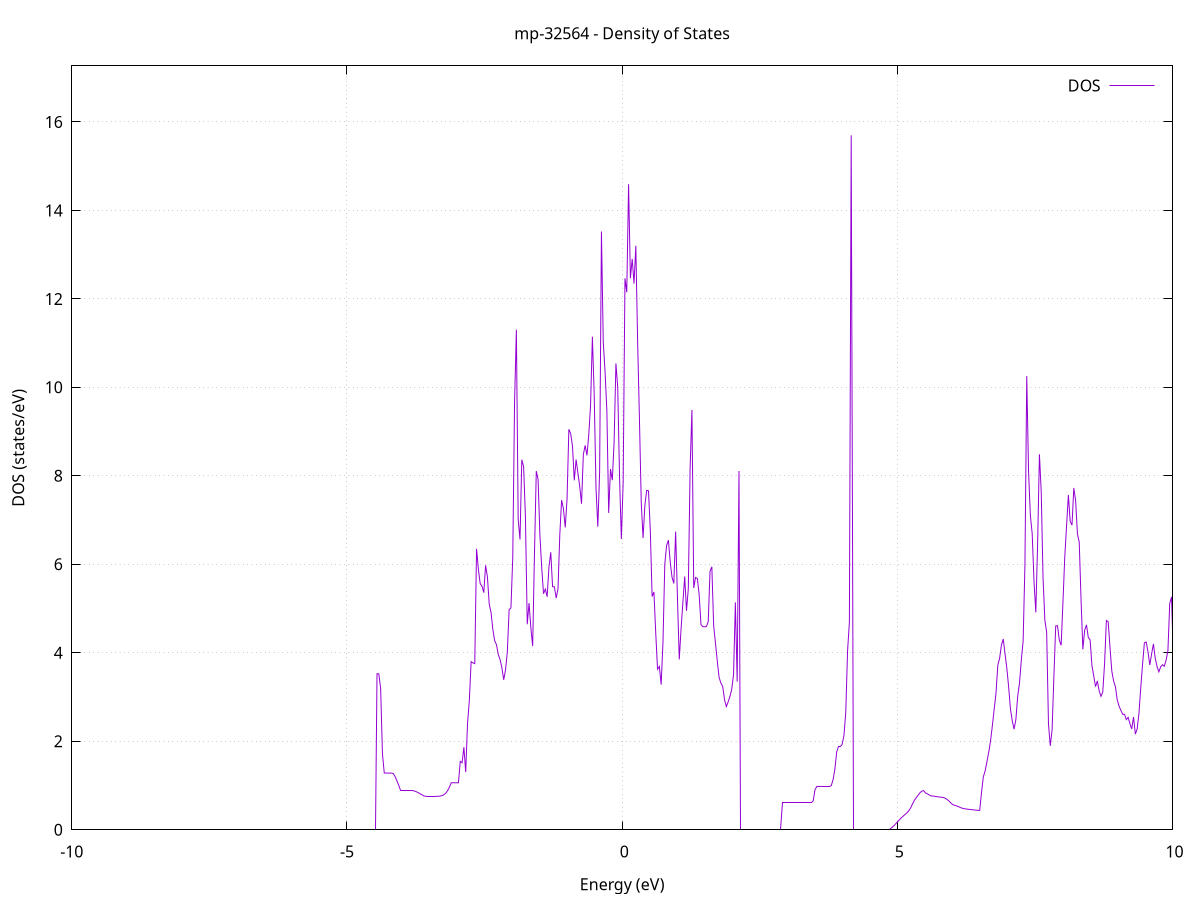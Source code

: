 set title 'mp-32564 - Density of States'
set xlabel 'Energy (eV)'
set ylabel 'DOS (states/eV)'
set grid
set xrange [-10:10]
set yrange [0:17.267]
set xzeroaxis lt -1
set terminal png size 800,600
set output 'mp-32564_dos_gnuplot.png'
plot '-' using 1:2 with lines title 'DOS'
-37.109200 0.000000
-37.076400 0.000000
-37.043500 0.000000
-37.010600 0.000000
-36.977700 0.000000
-36.944800 0.000000
-36.911900 0.000000
-36.879000 0.000000
-36.846200 0.000000
-36.813300 0.000000
-36.780400 0.000000
-36.747500 0.000000
-36.714600 0.000000
-36.681700 0.000000
-36.648900 0.000000
-36.616000 0.000000
-36.583100 0.000000
-36.550200 0.000000
-36.517300 0.000000
-36.484400 0.000000
-36.451500 0.000000
-36.418700 0.000000
-36.385800 0.000000
-36.352900 0.000000
-36.320000 0.000000
-36.287100 0.000000
-36.254200 0.000000
-36.221300 0.000000
-36.188500 0.000000
-36.155600 0.000000
-36.122700 0.000000
-36.089800 0.000000
-36.056900 0.000000
-36.024000 0.000000
-35.991100 0.000000
-35.958300 0.000000
-35.925400 0.000000
-35.892500 0.000000
-35.859600 0.000000
-35.826700 0.000000
-35.793800 0.000000
-35.760900 0.000000
-35.728100 0.000000
-35.695200 0.000000
-35.662300 0.000000
-35.629400 0.000000
-35.596500 0.000000
-35.563600 0.000000
-35.530700 0.000000
-35.497900 0.000000
-35.465000 0.000000
-35.432100 0.000000
-35.399200 0.000000
-35.366300 0.000000
-35.333400 0.000000
-35.300500 0.000000
-35.267700 0.000000
-35.234800 0.000000
-35.201900 0.000000
-35.169000 0.000000
-35.136100 0.000000
-35.103200 0.000000
-35.070300 0.000000
-35.037500 0.000000
-35.004600 0.000000
-34.971700 0.000000
-34.938800 0.000000
-34.905900 0.000000
-34.873000 0.000000
-34.840200 0.000000
-34.807300 0.000000
-34.774400 0.000000
-34.741500 0.000000
-34.708600 0.000000
-34.675700 0.000000
-34.642800 0.000000
-34.610000 0.000000
-34.577100 0.000000
-34.544200 0.000000
-34.511300 0.000000
-34.478400 0.000000
-34.445500 0.000000
-34.412600 0.000000
-34.379800 0.000000
-34.346900 0.000000
-34.314000 0.000000
-34.281100 0.000000
-34.248200 0.000000
-34.215300 0.000000
-34.182400 0.000000
-34.149600 0.000000
-34.116700 3.124300
-34.083800 14.519700
-34.050900 29.907400
-34.018000 23.714400
-33.985100 12.805600
-33.952200 0.000000
-33.919400 0.000000
-33.886500 0.000000
-33.853600 0.000000
-33.820700 0.000000
-33.787800 0.000000
-33.754900 0.000000
-33.722000 0.000000
-33.689200 0.000000
-33.656300 0.000000
-33.623400 0.000000
-33.590500 0.000000
-33.557600 0.000000
-33.524700 0.000000
-33.491800 0.000000
-33.459000 0.000000
-33.426100 0.000000
-33.393200 0.000000
-33.360300 0.000000
-33.327400 0.000000
-33.294500 0.000000
-33.261700 0.000000
-33.228800 0.000000
-33.195900 0.000000
-33.163000 0.000000
-33.130100 0.000000
-33.097200 0.000000
-33.064300 0.000000
-33.031500 0.000000
-32.998600 0.000000
-32.965700 0.000000
-32.932800 0.000000
-32.899900 0.000000
-32.867000 0.000000
-32.834100 0.000000
-32.801300 0.000000
-32.768400 0.000000
-32.735500 0.000000
-32.702600 0.000000
-32.669700 0.000000
-32.636800 0.000000
-32.603900 0.000000
-32.571100 0.000000
-32.538200 0.000000
-32.505300 0.000000
-32.472400 0.000000
-32.439500 0.000000
-32.406600 0.000000
-32.373700 0.000000
-32.340900 0.000000
-32.308000 0.000000
-32.275100 0.000000
-32.242200 0.000000
-32.209300 0.000000
-32.176400 0.000000
-32.143500 0.000000
-32.110700 0.000000
-32.077800 0.000000
-32.044900 0.000000
-32.012000 0.000000
-31.979100 0.000000
-31.946200 0.000000
-31.913300 0.000000
-31.880500 0.000000
-31.847600 0.000000
-31.814700 0.000000
-31.781800 0.000000
-31.748900 0.000000
-31.716000 0.000000
-31.683200 0.000000
-31.650300 0.000000
-31.617400 0.000000
-31.584500 0.000000
-31.551600 0.000000
-31.518700 0.000000
-31.485800 0.000000
-31.453000 0.000000
-31.420100 0.000000
-31.387200 0.000000
-31.354300 0.000000
-31.321400 0.000000
-31.288500 0.000000
-31.255600 0.000000
-31.222800 0.000000
-31.189900 0.000000
-31.157000 0.000000
-31.124100 0.000000
-31.091200 0.000000
-31.058300 0.000000
-31.025400 0.000000
-30.992600 0.000000
-30.959700 0.000000
-30.926800 0.000000
-30.893900 0.000000
-30.861000 0.000000
-30.828100 0.000000
-30.795200 0.000000
-30.762400 0.000000
-30.729500 0.000000
-30.696600 0.000000
-30.663700 0.000000
-30.630800 0.000000
-30.597900 0.000000
-30.565000 0.000000
-30.532200 0.000000
-30.499300 0.000000
-30.466400 0.000000
-30.433500 0.000000
-30.400600 0.000000
-30.367700 0.000000
-30.334800 0.000000
-30.302000 0.000000
-30.269100 0.000000
-30.236200 0.000000
-30.203300 0.000000
-30.170400 0.000000
-30.137500 0.000000
-30.104700 0.000000
-30.071800 0.000000
-30.038900 0.000000
-30.006000 0.000000
-29.973100 0.000000
-29.940200 0.000000
-29.907300 0.000000
-29.874500 0.000000
-29.841600 0.000000
-29.808700 0.000000
-29.775800 0.000000
-29.742900 0.000000
-29.710000 0.000000
-29.677100 0.000000
-29.644300 0.000000
-29.611400 0.000000
-29.578500 0.000000
-29.545600 0.000000
-29.512700 0.000000
-29.479800 0.000000
-29.446900 0.000000
-29.414100 0.000000
-29.381200 0.000000
-29.348300 0.000000
-29.315400 0.000000
-29.282500 0.000000
-29.249600 0.000000
-29.216700 0.000000
-29.183900 0.000000
-29.151000 0.000000
-29.118100 0.000000
-29.085200 0.000000
-29.052300 0.000000
-29.019400 0.000000
-28.986500 0.000000
-28.953700 0.000000
-28.920800 0.000000
-28.887900 0.000000
-28.855000 0.000000
-28.822100 0.000000
-28.789200 0.000000
-28.756300 0.000000
-28.723500 0.000000
-28.690600 0.000000
-28.657700 0.000000
-28.624800 0.000000
-28.591900 0.000000
-28.559000 0.000000
-28.526200 0.000000
-28.493300 0.000000
-28.460400 0.000000
-28.427500 0.000000
-28.394600 0.000000
-28.361700 0.000000
-28.328800 0.000000
-28.296000 0.000000
-28.263100 0.000000
-28.230200 0.000000
-28.197300 0.000000
-28.164400 0.000000
-28.131500 0.000000
-28.098600 0.000000
-28.065800 0.000000
-28.032900 0.000000
-28.000000 0.000000
-27.967100 0.000000
-27.934200 0.000000
-27.901300 0.000000
-27.868400 0.000000
-27.835600 0.000000
-27.802700 0.000000
-27.769800 0.000000
-27.736900 0.000000
-27.704000 0.000000
-27.671100 0.000000
-27.638200 0.000000
-27.605400 0.000000
-27.572500 0.000000
-27.539600 0.000000
-27.506700 0.000000
-27.473800 0.000000
-27.440900 0.000000
-27.408000 0.000000
-27.375200 0.000000
-27.342300 0.000000
-27.309400 0.000000
-27.276500 0.000000
-27.243600 0.000000
-27.210700 0.000000
-27.177800 0.000000
-27.145000 0.000000
-27.112100 0.000000
-27.079200 0.000000
-27.046300 0.000000
-27.013400 0.000000
-26.980500 0.000000
-26.947700 0.000000
-26.914800 0.000000
-26.881900 0.000000
-26.849000 0.000000
-26.816100 0.000000
-26.783200 0.000000
-26.750300 0.000000
-26.717500 0.000000
-26.684600 0.000000
-26.651700 0.000000
-26.618800 0.000000
-26.585900 0.000000
-26.553000 0.000000
-26.520100 0.000000
-26.487300 0.000000
-26.454400 0.000000
-26.421500 0.000000
-26.388600 0.000000
-26.355700 0.000000
-26.322800 0.000000
-26.289900 0.000000
-26.257100 0.000000
-26.224200 0.000000
-26.191300 0.000000
-26.158400 0.000000
-26.125500 0.000000
-26.092600 0.000000
-26.059700 0.000000
-26.026900 0.000000
-25.994000 0.000000
-25.961100 0.000000
-25.928200 0.000000
-25.895300 0.000000
-25.862400 0.000000
-25.829500 0.000000
-25.796700 0.000000
-25.763800 0.000000
-25.730900 0.000000
-25.698000 0.000000
-25.665100 0.000000
-25.632200 0.000000
-25.599300 0.000000
-25.566500 0.000000
-25.533600 0.000000
-25.500700 0.000000
-25.467800 0.000000
-25.434900 0.000000
-25.402000 0.000000
-25.369100 0.000000
-25.336300 0.000000
-25.303400 0.000000
-25.270500 0.000000
-25.237600 0.000000
-25.204700 0.000000
-25.171800 0.000000
-25.139000 0.000000
-25.106100 0.000000
-25.073200 0.000000
-25.040300 0.000000
-25.007400 0.000000
-24.974500 0.000000
-24.941600 0.000000
-24.908800 0.000000
-24.875900 0.000000
-24.843000 0.000000
-24.810100 0.000000
-24.777200 0.000000
-24.744300 0.000000
-24.711400 0.000000
-24.678600 0.000000
-24.645700 0.000000
-24.612800 0.000000
-24.579900 0.000000
-24.547000 0.000000
-24.514100 0.000000
-24.481200 0.000000
-24.448400 0.000000
-24.415500 0.000000
-24.382600 0.000000
-24.349700 0.000000
-24.316800 0.000000
-24.283900 0.000000
-24.251000 0.000000
-24.218200 0.000000
-24.185300 0.000000
-24.152400 0.000000
-24.119500 0.000000
-24.086600 0.000000
-24.053700 0.000000
-24.020800 0.000000
-23.988000 0.000000
-23.955100 0.000000
-23.922200 0.000000
-23.889300 0.000000
-23.856400 0.000000
-23.823500 0.000000
-23.790600 0.000000
-23.757800 0.000000
-23.724900 0.000000
-23.692000 0.000000
-23.659100 0.000000
-23.626200 0.000000
-23.593300 0.000000
-23.560500 0.000000
-23.527600 0.000000
-23.494700 0.000000
-23.461800 0.000000
-23.428900 0.000000
-23.396000 0.000000
-23.363100 0.000000
-23.330300 0.000000
-23.297400 0.000000
-23.264500 0.000000
-23.231600 0.000000
-23.198700 0.000000
-23.165800 0.000000
-23.132900 0.000000
-23.100100 0.000000
-23.067200 0.000000
-23.034300 0.000000
-23.001400 0.000000
-22.968500 0.000000
-22.935600 0.000000
-22.902700 0.000000
-22.869900 0.000000
-22.837000 0.000000
-22.804100 0.000000
-22.771200 0.000000
-22.738300 0.000000
-22.705400 0.000000
-22.672500 0.000000
-22.639700 0.000000
-22.606800 0.000000
-22.573900 0.000000
-22.541000 0.000000
-22.508100 0.000000
-22.475200 0.000000
-22.442300 0.000000
-22.409500 0.000000
-22.376600 0.000000
-22.343700 0.000000
-22.310800 0.000000
-22.277900 0.000000
-22.245000 0.000000
-22.212100 0.000000
-22.179300 0.000000
-22.146400 0.000000
-22.113500 0.000000
-22.080600 0.000000
-22.047700 0.000000
-22.014800 0.000000
-21.982000 0.000000
-21.949100 0.000000
-21.916200 0.000000
-21.883300 0.000000
-21.850400 0.000000
-21.817500 0.000000
-21.784600 0.000000
-21.751800 0.000000
-21.718900 0.000000
-21.686000 0.000000
-21.653100 0.000000
-21.620200 0.000000
-21.587300 0.000000
-21.554400 0.000000
-21.521600 0.000000
-21.488700 0.000000
-21.455800 0.000000
-21.422900 0.000000
-21.390000 0.000000
-21.357100 0.000000
-21.324200 0.000000
-21.291400 0.000000
-21.258500 0.000000
-21.225600 0.000000
-21.192700 0.000000
-21.159800 0.000000
-21.126900 0.000000
-21.094000 0.000000
-21.061200 0.000000
-21.028300 0.000000
-20.995400 0.000000
-20.962500 0.000000
-20.929600 0.000000
-20.896700 0.000000
-20.863800 0.000000
-20.831000 0.000000
-20.798100 0.000000
-20.765200 0.000000
-20.732300 0.000000
-20.699400 0.000000
-20.666500 0.000000
-20.633600 0.000000
-20.600800 0.000000
-20.567900 0.000000
-20.535000 0.000000
-20.502100 0.000000
-20.469200 0.000000
-20.436300 0.000000
-20.403500 0.000000
-20.370600 0.000000
-20.337700 0.000000
-20.304800 0.000000
-20.271900 0.000000
-20.239000 0.000000
-20.206100 0.000000
-20.173300 0.000000
-20.140400 0.000000
-20.107500 0.000000
-20.074600 0.000000
-20.041700 0.000000
-20.008800 0.000000
-19.975900 0.000000
-19.943100 0.000000
-19.910200 0.000000
-19.877300 0.000000
-19.844400 0.000000
-19.811500 0.000000
-19.778600 0.000000
-19.745700 0.000000
-19.712900 0.000000
-19.680000 0.000000
-19.647100 0.000000
-19.614200 0.000000
-19.581300 0.000000
-19.548400 0.000000
-19.515500 0.000000
-19.482700 0.000000
-19.449800 0.000000
-19.416900 0.000000
-19.384000 0.000000
-19.351100 0.000000
-19.318200 0.000000
-19.285300 0.000000
-19.252500 0.000000
-19.219600 0.000000
-19.186700 0.000000
-19.153800 0.000000
-19.120900 0.000000
-19.088000 0.000000
-19.055100 0.000000
-19.022300 0.000000
-18.989400 0.000000
-18.956500 0.000000
-18.923600 0.000000
-18.890700 0.000000
-18.857800 0.000000
-18.825000 0.000000
-18.792100 0.000000
-18.759200 0.000000
-18.726300 0.000000
-18.693400 0.000000
-18.660500 0.000000
-18.627600 0.000000
-18.594800 0.000000
-18.561900 1.484600
-18.529000 2.640000
-18.496100 2.798700
-18.463200 3.892300
-18.430300 3.100100
-18.397400 1.930200
-18.364600 1.930100
-18.331700 1.930200
-18.298800 1.710100
-18.265900 1.547000
-18.233000 1.371600
-18.200100 1.225100
-18.167200 1.225000
-18.134400 1.224900
-18.101500 1.224900
-18.068600 1.225000
-18.035700 1.225100
-18.002800 1.216600
-17.969900 1.100100
-17.937000 1.042100
-17.904200 1.041300
-17.871300 1.040700
-17.838400 1.040300
-17.805500 1.040100
-17.772600 1.040100
-17.739700 1.040400
-17.706800 1.040800
-17.674000 1.041500
-17.641100 1.479200
-17.608200 2.503300
-17.575300 3.203600
-17.542400 3.587600
-17.509500 4.790600
-17.476600 4.434200
-17.443800 4.286400
-17.410900 4.085200
-17.378000 3.907100
-17.345100 3.654500
-17.312200 3.456000
-17.279300 4.653300
-17.246500 9.707300
-17.213600 6.811600
-17.180700 5.179400
-17.147800 4.340000
-17.114900 4.343800
-17.082000 4.629200
-17.049100 1.401900
-17.016300 0.693000
-16.983400 1.055900
-16.950500 2.183800
-16.917600 3.000800
-16.884700 3.306000
-16.851800 3.811200
-16.818900 4.407200
-16.786100 5.432700
-16.753200 6.256700
-16.720300 5.898000
-16.687400 5.166200
-16.654500 5.164700
-16.621600 4.609600
-16.588700 4.813600
-16.555900 5.515800
-16.523000 5.970500
-16.490100 4.869200
-16.457200 5.095300
-16.424300 5.241100
-16.391400 5.539000
-16.358500 4.001900
-16.325700 3.519100
-16.292800 2.969600
-16.259900 2.548300
-16.227000 2.531600
-16.194100 2.677500
-16.161200 2.783500
-16.128300 3.080300
-16.095500 4.027100
-16.062600 4.206800
-16.029700 4.026100
-15.996800 4.161000
-15.963900 3.884300
-15.931000 3.565600
-15.898100 3.067400
-15.865300 2.803700
-15.832400 2.719100
-15.799500 2.699200
-15.766600 2.728000
-15.733700 2.806900
-15.700800 2.956700
-15.668000 3.182900
-15.635100 3.489900
-15.602200 4.297200
-15.569300 4.823300
-15.536400 4.872100
-15.503500 5.205500
-15.470600 5.637600
-15.437800 6.090600
-15.404900 6.305700
-15.372000 6.330400
-15.339100 5.769500
-15.306200 5.060400
-15.273300 4.018500
-15.240400 3.993100
-15.207600 5.205100
-15.174700 4.985600
-15.141800 4.822400
-15.108900 5.059400
-15.076000 5.352000
-15.043100 6.439200
-15.010200 6.671100
-14.977400 5.781700
-14.944500 6.097800
-14.911600 8.225700
-14.878700 6.917800
-14.845800 4.898600
-14.812900 4.015000
-14.780000 3.560500
-14.747200 3.493400
-14.714300 3.980400
-14.681400 3.633500
-14.648500 4.059400
-14.615600 4.195100
-14.582700 4.034100
-14.549800 4.256200
-14.517000 3.423300
-14.484100 3.101000
-14.451200 2.865900
-14.418300 2.916700
-14.385400 3.161700
-14.352500 3.307900
-14.319600 3.733000
-14.286800 5.712200
-14.253900 8.520500
-14.221000 6.037600
-14.188100 4.930700
-14.155200 4.404000
-14.122300 4.030100
-14.089400 4.734600
-14.056600 6.452200
-14.023700 8.718500
-13.990800 10.801000
-13.957900 15.650800
-13.925000 7.547200
-13.892100 6.920500
-13.859300 5.683100
-13.826400 5.550000
-13.793500 3.927200
-13.760600 3.411400
-13.727700 3.361800
-13.694800 3.546800
-13.661900 3.622300
-13.629100 4.108900
-13.596200 4.087600
-13.563300 3.785300
-13.530400 3.488200
-13.497500 3.543700
-13.464600 3.620200
-13.431700 3.804200
-13.398900 3.213900
-13.366000 3.492400
-13.333100 3.758300
-13.300200 3.740500
-13.267300 3.722100
-13.234400 3.921300
-13.201500 4.116300
-13.168700 4.747200
-13.135800 5.303900
-13.102900 5.615100
-13.070000 5.629100
-13.037100 6.494700
-13.004200 8.969000
-12.971300 10.083100
-12.938500 7.671200
-12.905600 3.220900
-12.872700 1.994700
-12.839800 1.821100
-12.806900 1.806800
-12.774000 1.796300
-12.741100 1.792100
-12.708300 1.837100
-12.675400 1.939800
-12.642500 1.926000
-12.609600 1.812300
-12.576700 1.246600
-12.543800 0.664900
-12.510900 0.000000
-12.478100 0.000000
-12.445200 0.000000
-12.412300 0.000000
-12.379400 0.000000
-12.346500 0.000000
-12.313600 0.000000
-12.280800 0.000000
-12.247900 0.000000
-12.215000 0.000000
-12.182100 0.000000
-12.149200 0.000000
-12.116300 0.000000
-12.083400 0.000000
-12.050600 0.000000
-12.017700 0.000000
-11.984800 0.000000
-11.951900 0.000000
-11.919000 0.000000
-11.886100 0.000000
-11.853200 0.000000
-11.820400 0.000000
-11.787500 0.000000
-11.754600 0.000000
-11.721700 0.000000
-11.688800 0.000000
-11.655900 0.000000
-11.623000 0.000000
-11.590200 0.000000
-11.557300 0.000000
-11.524400 0.000000
-11.491500 0.000000
-11.458600 0.000000
-11.425700 0.000000
-11.392800 0.000000
-11.360000 0.000000
-11.327100 0.000000
-11.294200 0.000000
-11.261300 0.000000
-11.228400 0.000000
-11.195500 0.000000
-11.162600 0.000000
-11.129800 0.000000
-11.096900 0.000000
-11.064000 0.000000
-11.031100 0.000000
-10.998200 0.000000
-10.965300 0.000000
-10.932400 0.000000
-10.899600 0.000000
-10.866700 0.000000
-10.833800 0.000000
-10.800900 0.000000
-10.768000 0.000000
-10.735100 0.000000
-10.702300 0.000000
-10.669400 0.000000
-10.636500 0.000000
-10.603600 0.000000
-10.570700 0.000000
-10.537800 0.000000
-10.504900 0.000000
-10.472100 0.000000
-10.439200 0.000000
-10.406300 0.000000
-10.373400 0.000000
-10.340500 0.000000
-10.307600 0.000000
-10.274700 0.000000
-10.241900 0.000000
-10.209000 0.000000
-10.176100 0.000000
-10.143200 0.000000
-10.110300 0.000000
-10.077400 0.000000
-10.044500 0.000000
-10.011700 0.000000
-9.978800 0.000000
-9.945900 0.000000
-9.913000 0.000000
-9.880100 0.000000
-9.847200 0.000000
-9.814300 0.000000
-9.781500 0.000000
-9.748600 0.000000
-9.715700 0.000000
-9.682800 0.000000
-9.649900 0.000000
-9.617000 0.000000
-9.584100 0.000000
-9.551300 0.000000
-9.518400 0.000000
-9.485500 0.000000
-9.452600 0.000000
-9.419700 0.000000
-9.386800 0.000000
-9.353900 0.000000
-9.321100 0.000000
-9.288200 0.000000
-9.255300 0.000000
-9.222400 0.000000
-9.189500 0.000000
-9.156600 0.000000
-9.123800 0.000000
-9.090900 0.000000
-9.058000 0.000000
-9.025100 0.000000
-8.992200 0.000000
-8.959300 0.000000
-8.926400 0.000000
-8.893600 0.000000
-8.860700 0.000000
-8.827800 0.000000
-8.794900 0.000000
-8.762000 0.000000
-8.729100 0.000000
-8.696200 0.000000
-8.663400 0.000000
-8.630500 0.000000
-8.597600 0.000000
-8.564700 0.000000
-8.531800 0.000000
-8.498900 0.000000
-8.466000 0.000000
-8.433200 0.000000
-8.400300 0.000000
-8.367400 0.000000
-8.334500 0.000000
-8.301600 0.000000
-8.268700 0.000000
-8.235800 0.000000
-8.203000 0.000000
-8.170100 0.000000
-8.137200 0.000000
-8.104300 0.000000
-8.071400 0.000000
-8.038500 0.000000
-8.005600 0.000000
-7.972800 0.000000
-7.939900 0.000000
-7.907000 0.000000
-7.874100 0.000000
-7.841200 0.000000
-7.808300 0.000000
-7.775400 0.000000
-7.742600 0.000000
-7.709700 0.000000
-7.676800 0.000000
-7.643900 0.000000
-7.611000 0.000000
-7.578100 0.000000
-7.545300 0.000000
-7.512400 0.000000
-7.479500 0.000000
-7.446600 0.000000
-7.413700 0.000000
-7.380800 0.000000
-7.347900 0.000000
-7.315100 0.000000
-7.282200 0.000000
-7.249300 0.000000
-7.216400 0.000000
-7.183500 0.000000
-7.150600 0.000000
-7.117700 0.000000
-7.084900 0.000000
-7.052000 0.000000
-7.019100 0.000000
-6.986200 0.000000
-6.953300 0.000000
-6.920400 0.000000
-6.887500 0.000000
-6.854700 0.000000
-6.821800 0.000000
-6.788900 0.000000
-6.756000 0.000000
-6.723100 0.000000
-6.690200 0.000000
-6.657300 0.000000
-6.624500 0.000000
-6.591600 0.000000
-6.558700 0.000000
-6.525800 0.000000
-6.492900 0.000000
-6.460000 0.000000
-6.427100 0.000000
-6.394300 0.000000
-6.361400 0.000000
-6.328500 0.000000
-6.295600 0.000000
-6.262700 0.000000
-6.229800 0.000000
-6.196900 0.000000
-6.164100 0.000000
-6.131200 0.000000
-6.098300 0.000000
-6.065400 0.000000
-6.032500 0.000000
-5.999600 0.000000
-5.966800 0.000000
-5.933900 0.000000
-5.901000 0.000000
-5.868100 0.000000
-5.835200 0.000000
-5.802300 0.000000
-5.769400 0.000000
-5.736600 0.000000
-5.703700 0.000000
-5.670800 0.000000
-5.637900 0.000000
-5.605000 0.000000
-5.572100 0.000000
-5.539200 0.000000
-5.506400 0.000000
-5.473500 0.000000
-5.440600 0.000000
-5.407700 0.000000
-5.374800 0.000000
-5.341900 0.000000
-5.309000 0.000000
-5.276200 0.000000
-5.243300 0.000000
-5.210400 0.000000
-5.177500 0.000000
-5.144600 0.000000
-5.111700 0.000000
-5.078800 0.000000
-5.046000 0.000000
-5.013100 0.000000
-4.980200 0.000000
-4.947300 0.000000
-4.914400 0.000000
-4.881500 0.000000
-4.848600 0.000000
-4.815800 0.000000
-4.782900 0.000000
-4.750000 0.000000
-4.717100 0.000000
-4.684200 0.000000
-4.651300 0.000000
-4.618400 0.000000
-4.585600 0.000000
-4.552700 0.000000
-4.519800 0.000000
-4.486900 0.000000
-4.454000 3.527100
-4.421100 3.523800
-4.388200 3.195600
-4.355400 1.721100
-4.322500 1.282700
-4.289600 1.282300
-4.256700 1.281900
-4.223800 1.281600
-4.190900 1.281200
-4.158100 1.270100
-4.125200 1.202000
-4.092300 1.107100
-4.059400 1.007000
-4.026500 0.888200
-3.993600 0.888000
-3.960700 0.887900
-3.927900 0.887700
-3.895000 0.887600
-3.862100 0.887400
-3.829200 0.887300
-3.796300 0.884400
-3.763400 0.870100
-3.730500 0.854000
-3.697700 0.833700
-3.664800 0.808200
-3.631900 0.788700
-3.599000 0.762900
-3.566100 0.757400
-3.533200 0.757300
-3.500300 0.757300
-3.467500 0.757300
-3.434600 0.757200
-3.401700 0.757200
-3.368800 0.757100
-3.335900 0.757500
-3.303000 0.762700
-3.270100 0.773500
-3.237300 0.794100
-3.204400 0.827500
-3.171500 0.884700
-3.138600 0.962200
-3.105700 1.062400
-3.072800 1.063200
-3.039900 1.062600
-3.007100 1.062400
-2.974200 1.062500
-2.941300 1.545600
-2.908400 1.513900
-2.875500 1.866500
-2.842600 1.304500
-2.809700 2.396900
-2.776900 2.917500
-2.744000 3.799600
-2.711100 3.773100
-2.678200 3.756000
-2.645300 6.350200
-2.612400 5.891800
-2.579600 5.566300
-2.546700 5.507400
-2.513800 5.359900
-2.480900 5.977600
-2.448000 5.717100
-2.415100 5.101700
-2.382200 4.911400
-2.349400 4.530400
-2.316500 4.271200
-2.283600 4.184500
-2.250700 3.961500
-2.217800 3.847100
-2.184900 3.661300
-2.152000 3.389300
-2.119200 3.613400
-2.086300 4.014500
-2.053400 4.977500
-2.020500 5.016200
-1.987600 6.151900
-1.954700 9.668400
-1.921800 11.303500
-1.889000 7.018300
-1.856100 6.560600
-1.823200 8.366000
-1.790300 8.209300
-1.757400 7.077000
-1.724500 4.646400
-1.691600 5.124900
-1.658800 4.566300
-1.625900 4.152500
-1.593000 6.239200
-1.560100 8.108400
-1.527200 7.917300
-1.494300 6.659400
-1.461400 5.927400
-1.428600 5.335200
-1.395700 5.440100
-1.362800 5.266900
-1.329900 5.939700
-1.297000 6.273700
-1.264100 5.494300
-1.231200 5.491400
-1.198400 5.236900
-1.165500 5.448900
-1.132600 6.674400
-1.099700 7.453600
-1.066800 7.258100
-1.033900 6.834200
-1.001100 7.471800
-0.968200 9.052600
-0.935300 8.953200
-0.902400 8.675900
-0.869500 7.899000
-0.836600 8.368700
-0.803700 8.062200
-0.770900 7.763800
-0.738000 7.369200
-0.705100 8.479500
-0.672200 8.689300
-0.639300 8.462600
-0.606400 8.924800
-0.573500 9.606600
-0.540700 11.146000
-0.507800 9.840400
-0.474900 7.720200
-0.442000 6.851500
-0.409100 8.086200
-0.376200 13.524500
-0.343300 11.025500
-0.310500 10.355800
-0.277600 9.474800
-0.244700 7.162600
-0.211800 8.154900
-0.178900 7.901200
-0.146000 8.763400
-0.113100 10.540500
-0.080300 10.002600
-0.047400 7.982600
-0.014500 6.572700
0.018400 7.839400
0.051300 12.465100
0.084200 12.150800
0.117100 14.591800
0.149900 12.465000
0.182800 12.903700
0.215700 12.346300
0.248600 13.201300
0.281500 11.019200
0.314400 9.279000
0.347300 7.393400
0.380100 6.595000
0.413000 7.331100
0.445900 7.669900
0.478800 7.661800
0.511700 6.770200
0.544600 5.272400
0.577400 5.374900
0.610300 4.450100
0.643200 3.630500
0.676100 3.692500
0.709000 3.282300
0.741900 4.240900
0.774800 5.998500
0.807600 6.427500
0.840500 6.546300
0.873400 6.056300
0.906300 5.708300
0.939200 5.568700
0.972100 6.740200
1.005000 5.243500
1.037800 3.849900
1.070700 4.545700
1.103600 5.136800
1.136500 5.724900
1.169400 4.950800
1.202300 5.452600
1.235200 8.179600
1.268000 9.489800
1.300900 5.464700
1.333800 5.703700
1.366700 5.678900
1.399600 5.312600
1.432500 4.636800
1.465400 4.592700
1.498200 4.585200
1.531100 4.596500
1.564000 4.703400
1.596900 5.846700
1.629800 5.943400
1.662700 4.617900
1.695600 4.216900
1.728400 3.819500
1.761300 3.444300
1.794200 3.317500
1.827100 3.239500
1.860000 2.941800
1.892900 2.785500
1.925800 2.889700
1.958600 3.014500
1.991500 3.175700
2.024400 3.517900
2.057300 5.140200
2.090200 3.348200
2.123100 8.109200
2.155900 0.000000
2.188800 0.000000
2.221700 0.000000
2.254600 0.000000
2.287500 0.000000
2.320400 0.000000
2.353300 0.000000
2.386100 0.000000
2.419000 0.000000
2.451900 0.000000
2.484800 0.000000
2.517700 0.000000
2.550600 0.000000
2.583500 0.000000
2.616300 0.000000
2.649200 0.000000
2.682100 0.000000
2.715000 0.000000
2.747900 0.000000
2.780800 0.000000
2.813700 0.000000
2.846500 0.000000
2.879400 0.000000
2.912300 0.610800
2.945200 0.610800
2.978100 0.610800
3.011000 0.610800
3.043900 0.610800
3.076700 0.610800
3.109600 0.610800
3.142500 0.610800
3.175400 0.610800
3.208300 0.610800
3.241200 0.610800
3.274100 0.610800
3.306900 0.610800
3.339800 0.610800
3.372700 0.610800
3.405600 0.610800
3.438500 0.610800
3.471400 0.652800
3.504300 0.905900
3.537100 0.980100
3.570000 0.980000
3.602900 0.979900
3.635800 0.979800
3.668700 0.979700
3.701600 0.979700
3.734400 0.979600
3.767300 0.979500
3.800200 0.997900
3.833100 1.137400
3.866000 1.376900
3.898900 1.762800
3.931800 1.881200
3.964600 1.881200
3.997500 1.930900
4.030400 2.132000
4.063300 2.655200
4.096200 4.045500
4.129100 4.695500
4.162000 15.697600
4.194800 0.000000
4.227700 0.000000
4.260600 0.000000
4.293500 0.000000
4.326400 0.000000
4.359300 0.000000
4.392200 0.000000
4.425000 0.000000
4.457900 0.000000
4.490800 0.000000
4.523700 0.000000
4.556600 0.000000
4.589500 0.000000
4.622400 0.000000
4.655200 0.000000
4.688100 0.000000
4.721000 0.000000
4.753900 0.000000
4.786800 0.000000
4.819700 0.000000
4.852600 0.000000
4.885400 0.035800
4.918300 0.068400
4.951200 0.108200
4.984100 0.152000
5.017000 0.197000
5.049900 0.242200
5.082800 0.283100
5.115600 0.317600
5.148500 0.353800
5.181400 0.391700
5.214300 0.438700
5.247200 0.507600
5.280100 0.594000
5.312900 0.672900
5.345800 0.727500
5.378700 0.780700
5.411600 0.837500
5.444500 0.872500
5.477400 0.885400
5.510300 0.835200
5.543100 0.813900
5.576000 0.791500
5.608900 0.765400
5.641800 0.763500
5.674700 0.757400
5.707600 0.750600
5.740500 0.744600
5.773300 0.739400
5.806200 0.735000
5.839100 0.729800
5.872000 0.712200
5.904900 0.683400
5.937800 0.650800
5.970700 0.608900
6.003500 0.571400
6.036400 0.553900
6.069300 0.543100
6.102200 0.527800
6.135100 0.509200
6.168000 0.491700
6.200900 0.480800
6.233700 0.473700
6.266600 0.467600
6.299500 0.462400
6.332400 0.457200
6.365300 0.452500
6.398200 0.448000
6.431100 0.443700
6.463900 0.439300
6.496800 0.439200
6.529700 0.842700
6.562600 1.193400
6.595500 1.328600
6.628400 1.540200
6.661300 1.756200
6.694100 2.013600
6.727000 2.354000
6.759900 2.726600
6.792800 3.081000
6.825700 3.718900
6.858600 3.873100
6.891500 4.172100
6.924300 4.313000
6.957200 3.973000
6.990100 3.648900
7.023000 3.223500
7.055900 2.726300
7.088800 2.461900
7.121600 2.273500
7.154500 2.495300
7.187400 3.020000
7.220300 3.321200
7.253200 3.843400
7.286100 4.263700
7.319000 6.010400
7.351800 10.254700
7.384700 8.091900
7.417600 7.100000
7.450500 6.698400
7.483400 5.615600
7.516300 4.914000
7.549200 6.465200
7.582000 8.487700
7.614900 7.638300
7.647800 5.691400
7.680700 4.738900
7.713600 4.466600
7.746500 2.390100
7.779400 1.897300
7.812200 2.258800
7.845100 3.474800
7.878000 4.608600
7.910900 4.612100
7.943800 4.283700
7.976700 4.170800
8.009600 5.144800
8.042400 6.164800
8.075300 6.866800
8.108200 7.567800
8.141100 6.969300
8.174000 6.885500
8.206900 7.726500
8.239800 7.440000
8.272600 6.690000
8.305500 6.498600
8.338400 5.198500
8.371300 4.079900
8.404200 4.509800
8.437100 4.632800
8.470000 4.348400
8.502800 4.293600
8.535700 3.719900
8.568600 3.478900
8.601500 3.235100
8.634400 3.364400
8.667300 3.142400
8.700100 3.016500
8.733000 3.113600
8.765900 3.758300
8.798800 4.731400
8.831700 4.699600
8.864600 4.117900
8.897500 3.583700
8.930300 3.362900
8.963200 3.231100
8.996100 2.935600
9.029000 2.794500
9.061900 2.700200
9.094800 2.609800
9.127700 2.611000
9.160500 2.489900
9.193400 2.541400
9.226300 2.400300
9.259200 2.279800
9.292100 2.549000
9.325000 2.161400
9.357900 2.279900
9.390700 2.633100
9.423600 3.217500
9.456500 3.747800
9.489400 4.226300
9.522300 4.242900
9.555200 4.017900
9.588100 3.724200
9.620900 3.978400
9.653800 4.202200
9.686700 3.873200
9.719600 3.688100
9.752500 3.570400
9.785400 3.685100
9.818300 3.730300
9.851100 3.695900
9.884000 3.835300
9.916900 4.051700
9.949800 5.116400
9.982700 5.262000
10.015600 3.866800
10.048500 3.751200
10.081300 3.560300
10.114200 3.818600
10.147100 4.491100
10.180000 4.650600
10.212900 4.997200
10.245800 4.999600
10.278600 5.139000
10.311500 4.981200
10.344400 4.759300
10.377300 4.454600
10.410200 4.092300
10.443100 3.776100
10.476000 3.583300
10.508800 3.392100
10.541700 3.403200
10.574600 3.671100
10.607500 3.911000
10.640400 4.377300
10.673300 5.154600
10.706200 4.968400
10.739000 4.808500
10.771900 4.907100
10.804800 4.934700
10.837700 4.908300
10.870600 4.953100
10.903500 4.798800
10.936400 4.869500
10.969200 4.527700
11.002100 3.895000
11.035000 4.048400
11.067900 5.356500
11.100800 5.119400
11.133700 4.912600
11.166600 3.862000
11.199400 3.266100
11.232300 3.053300
11.265200 2.977400
11.298100 2.578200
11.331000 1.735800
11.363900 1.579800
11.396800 1.568400
11.429600 1.575600
11.462500 1.575300
11.495400 1.569400
11.528300 1.559000
11.561200 1.527600
11.594100 1.489600
11.627000 1.475200
11.659800 1.475900
11.692700 1.478600
11.725600 1.483200
11.758500 1.489800
11.791400 1.498600
11.824300 1.512800
11.857100 1.530900
11.890000 1.547700
11.922900 1.561700
11.955800 1.578600
11.988700 1.597800
12.021600 1.611600
12.054500 1.638900
12.087300 1.719900
12.120200 1.836900
12.153100 1.889400
12.186000 1.878300
12.218900 1.869200
12.251800 1.856000
12.284700 1.825800
12.317500 1.788000
12.350400 1.768600
12.383300 1.977600
12.416200 1.698200
12.449100 1.541100
12.482000 1.430100
12.514900 1.354800
12.547700 1.291800
12.580600 1.258000
12.613500 1.228900
12.646400 1.201300
12.679300 1.181100
12.712200 1.167900
12.745100 1.159400
12.777900 1.158700
12.810800 1.168000
12.843700 1.220300
12.876600 1.294300
12.909500 1.504100
12.942400 1.937400
12.975300 2.083900
13.008100 1.589000
13.041000 1.411600
13.073900 1.339000
13.106800 1.283900
13.139700 1.226700
13.172600 1.156200
13.205500 1.104900
13.238300 1.059100
13.271200 1.014500
13.304100 0.985500
13.337000 0.996600
13.369900 1.102600
13.402800 1.199600
13.435600 1.197500
13.468500 1.272700
13.501400 1.311700
13.534300 1.362000
13.567200 1.389700
13.600100 1.454700
13.633000 1.574700
13.665800 1.760700
13.698700 1.984900
13.731600 2.021400
13.764500 2.002200
13.797400 2.051200
13.830300 2.125400
13.863200 2.242800
13.896000 2.457500
13.928900 2.674500
13.961800 2.960100
13.994700 3.303400
14.027600 3.495800
14.060500 3.593800
14.093400 3.825600
14.126200 3.679800
14.159100 3.393700
14.192000 3.481300
14.224900 3.755700
14.257800 4.008300
14.290700 4.156000
14.323600 3.831500
14.356400 3.610700
14.389300 3.263400
14.422200 3.040500
14.455100 2.890000
14.488000 2.745000
14.520900 2.543900
14.553800 2.308800
14.586600 2.170000
14.619500 1.995000
14.652400 1.952000
14.685300 1.900700
14.718200 1.923100
14.751100 1.851100
14.784000 1.758700
14.816800 1.862200
14.849700 1.952100
14.882600 1.970200
14.915500 1.954700
14.948400 1.877700
14.981300 1.848200
15.014100 1.800700
15.047000 1.776600
15.079900 1.778400
15.112800 1.809300
15.145700 1.898900
15.178600 2.043200
15.211500 2.186200
15.244300 2.336600
15.277200 2.444600
15.310100 2.516400
15.343000 2.491200
15.375900 2.878600
15.408800 3.068000
15.441700 3.208700
15.474500 3.271900
15.507400 3.624800
15.540300 3.636200
15.573200 3.526400
15.606100 3.449900
15.639000 3.396800
15.671900 3.316100
15.704700 3.425700
15.737600 3.550100
15.770500 3.610200
15.803400 3.494400
15.836300 3.934700
15.869200 3.586100
15.902100 3.472000
15.934900 3.314700
15.967800 3.257200
16.000700 2.777700
16.033600 2.440200
16.066500 2.149200
16.099400 1.945400
16.132300 1.821900
16.165100 1.705000
16.198000 1.629100
16.230900 1.568500
16.263800 1.498600
16.296700 1.496900
16.329600 1.449900
16.362500 1.401500
16.395300 1.443600
16.428200 1.418500
16.461100 1.460000
16.494000 1.589100
16.526900 1.734300
16.559800 2.013900
16.592700 1.879300
16.625500 2.155800
16.658400 2.784700
16.691300 2.882700
16.724200 2.718500
16.757100 2.882400
16.790000 2.906100
16.822800 2.894600
16.855700 3.011000
16.888600 3.067600
16.921500 3.140700
16.954400 3.130000
16.987300 3.196800
17.020200 3.398100
17.053000 2.814200
17.085900 2.860600
17.118800 2.949600
17.151700 3.024000
17.184600 3.244600
17.217500 3.237700
17.250400 3.299800
17.283200 3.466500
17.316100 3.442300
17.349000 3.411700
17.381900 3.146200
17.414800 3.110800
17.447700 3.194400
17.480600 3.391900
17.513400 3.899100
17.546300 4.409900
17.579200 4.634400
17.612100 5.072700
17.645000 5.490200
17.677900 5.353400
17.710800 5.004500
17.743600 4.562900
17.776500 4.347000
17.809400 4.262900
17.842300 3.941800
17.875200 3.728100
17.908100 3.469200
17.941000 3.287400
17.973800 3.161800
18.006700 3.037200
18.039600 2.907800
18.072500 2.769800
18.105400 2.673100
18.138300 2.339900
18.171200 2.288800
18.204000 2.388600
18.236900 2.481400
18.269800 2.288000
18.302700 1.943700
18.335600 1.757700
18.368500 1.749000
18.401300 1.839500
18.434200 1.972300
18.467100 2.059600
18.500000 2.955100
18.532900 3.130900
18.565800 3.431900
18.598700 3.560000
18.631500 3.579200
18.664400 3.620900
18.697300 3.524200
18.730200 3.608700
18.763100 3.629000
18.796000 3.597400
18.828900 3.606600
18.861700 3.672200
18.894600 4.042100
18.927500 3.841600
18.960400 3.590700
18.993300 3.437900
19.026200 3.422500
19.059100 3.489200
19.091900 3.437200
19.124800 3.313400
19.157700 3.260700
19.190600 3.311100
19.223500 3.415700
19.256400 3.673700
19.289300 3.298600
19.322100 3.271700
19.355000 3.297500
19.387900 3.283200
19.420800 3.251700
19.453700 3.233400
19.486600 3.210000
19.519500 3.173900
19.552300 3.284500
19.585200 3.435300
19.618100 3.843400
19.651000 3.919400
19.683900 3.797400
19.716800 3.703900
19.749700 3.689800
19.782500 3.243100
19.815400 3.014300
19.848300 2.846300
19.881200 2.761200
19.914100 2.774300
19.947000 2.954400
19.979800 2.372100
20.012700 2.244200
20.045600 2.222500
20.078500 2.331300
20.111400 2.340900
20.144300 2.618400
20.177200 2.892000
20.210000 3.177800
20.242900 3.251600
20.275800 3.241600
20.308700 3.366600
20.341600 3.457700
20.374500 3.524800
20.407400 3.716200
20.440200 4.028100
20.473100 4.115700
20.506000 4.037400
20.538900 4.002300
20.571800 3.877700
20.604700 3.786000
20.637600 3.350800
20.670400 3.081900
20.703300 3.636200
20.736200 3.991800
20.769100 3.860700
20.802000 3.890400
20.834900 4.155400
20.867800 4.126000
20.900600 4.065200
20.933500 4.182600
20.966400 4.071300
20.999300 4.289400
21.032200 4.273300
21.065100 4.155500
21.098000 3.988600
21.130800 3.793500
21.163700 3.833300
21.196600 3.535000
21.229500 3.280400
21.262400 3.127200
21.295300 3.123500
21.328200 3.482600
21.361000 3.976600
21.393900 3.843900
21.426800 3.868800
21.459700 3.583800
21.492600 3.572700
21.525500 3.965200
21.558300 4.199600
21.591200 4.518000
21.624100 4.979500
21.657000 5.676200
21.689900 5.194400
21.722800 4.914900
21.755700 4.442400
21.788500 4.230700
21.821400 4.137400
21.854300 3.709900
21.887200 3.223200
21.920100 2.998800
21.953000 2.884900
21.985900 2.906600
22.018700 3.015200
22.051600 3.756400
22.084500 4.420800
22.117400 4.387400
22.150300 4.232300
22.183200 3.640500
22.216100 3.357100
22.248900 3.070200
22.281800 2.986200
22.314700 2.780400
22.347600 2.674200
22.380500 2.718400
22.413400 2.913700
22.446300 2.965700
22.479100 3.094000
22.512000 3.275400
22.544900 3.155400
22.577800 3.264500
22.610700 3.425500
22.643600 3.607900
22.676500 3.556100
22.709300 3.786300
22.742200 4.014700
22.775100 4.152500
22.808000 4.360300
22.840900 4.680700
22.873800 4.763500
22.906700 4.778100
22.939500 4.727000
22.972400 4.586600
23.005300 4.723200
23.038200 4.666500
23.071100 4.856800
23.104000 5.283400
23.136800 5.308700
23.169700 4.686300
23.202600 4.233600
23.235500 4.040100
23.268400 3.825400
23.301300 3.742100
23.334200 3.730500
23.367000 3.884700
23.399900 4.096500
23.432800 4.046600
23.465700 4.219600
23.498600 4.312200
23.531500 4.688800
23.564400 4.422900
23.597200 4.134200
23.630100 3.744000
23.663000 3.493200
23.695900 3.195700
23.728800 3.263900
23.761700 3.365700
23.794600 3.236900
23.827400 2.915200
23.860300 3.041400
23.893200 3.382900
23.926100 3.931100
23.959000 4.075900
23.991900 4.415300
24.024800 4.479600
24.057600 4.323400
24.090500 4.042200
24.123400 4.138700
24.156300 4.054000
24.189200 3.940300
24.222100 3.710600
24.255000 3.557000
24.287800 3.917500
24.320700 4.257300
24.353600 4.649900
24.386500 5.138500
24.419400 5.661100
24.452300 5.323600
24.485200 5.341600
24.518000 5.706000
24.550900 5.888600
24.583800 5.392900
24.616700 4.803800
24.649600 4.454000
24.682500 4.516200
24.715300 4.601000
24.748200 4.926000
24.781100 5.021600
24.814000 5.175300
24.846900 5.612700
24.879800 5.760500
24.912700 5.352900
24.945500 4.991100
24.978400 4.713900
25.011300 4.662500
25.044200 4.303200
25.077100 4.114000
25.110000 3.869200
25.142900 3.691500
25.175700 3.230200
25.208600 2.728300
25.241500 2.282300
25.274400 1.903200
25.307300 1.635900
25.340200 1.385900
25.373100 1.174900
25.405900 1.011800
25.438800 0.825200
25.471700 0.547500
25.504600 0.375000
25.537500 0.305300
25.570400 0.239200
25.603300 0.186800
25.636100 0.165400
25.669000 0.042000
25.701900 0.000000
25.734800 0.000000
25.767700 0.000000
25.800600 0.000000
25.833500 0.000000
25.866300 0.000000
25.899200 0.000000
25.932100 0.000000
25.965000 0.000000
25.997900 0.000000
26.030800 0.000000
26.063700 0.000000
26.096500 0.000000
26.129400 0.000000
26.162300 0.000000
26.195200 0.000000
26.228100 0.000000
26.261000 0.000000
26.293800 0.000000
26.326700 0.000000
26.359600 0.000000
26.392500 0.000000
26.425400 0.000000
26.458300 0.000000
26.491200 0.000000
26.524000 0.000000
26.556900 0.000000
26.589800 0.000000
26.622700 0.000000
26.655600 0.000000
26.688500 0.000000
26.721400 0.000000
26.754200 0.000000
26.787100 0.000000
26.820000 0.000000
26.852900 0.000000
26.885800 0.000000
26.918700 0.000000
26.951600 0.000000
26.984400 0.000000
27.017300 0.000000
27.050200 0.000000
27.083100 0.000000
27.116000 0.000000
27.148900 0.000000
27.181800 0.000000
27.214600 0.000000
27.247500 0.000000
27.280400 0.000000
27.313300 0.000000
27.346200 0.000000
27.379100 0.000000
27.412000 0.000000
27.444800 0.000000
27.477700 0.000000
27.510600 0.000000
27.543500 0.000000
27.576400 0.000000
27.609300 0.000000
27.642200 0.000000
27.675000 0.000000
27.707900 0.000000
27.740800 0.000000
27.773700 0.000000
27.806600 0.000000
27.839500 0.000000
27.872400 0.000000
27.905200 0.000000
27.938100 0.000000
27.971000 0.000000
28.003900 0.000000
28.036800 0.000000
28.069700 0.000000
28.102500 0.000000
28.135400 0.000000
28.168300 0.000000
28.201200 0.000000
28.234100 0.000000
28.267000 0.000000
28.299900 0.000000
28.332700 0.000000
28.365600 0.000000
28.398500 0.000000
28.431400 0.000000
28.464300 0.000000
28.497200 0.000000
28.530100 0.000000
28.562900 0.000000
28.595800 0.000000
28.628700 0.000000
28.661600 0.000000
e
